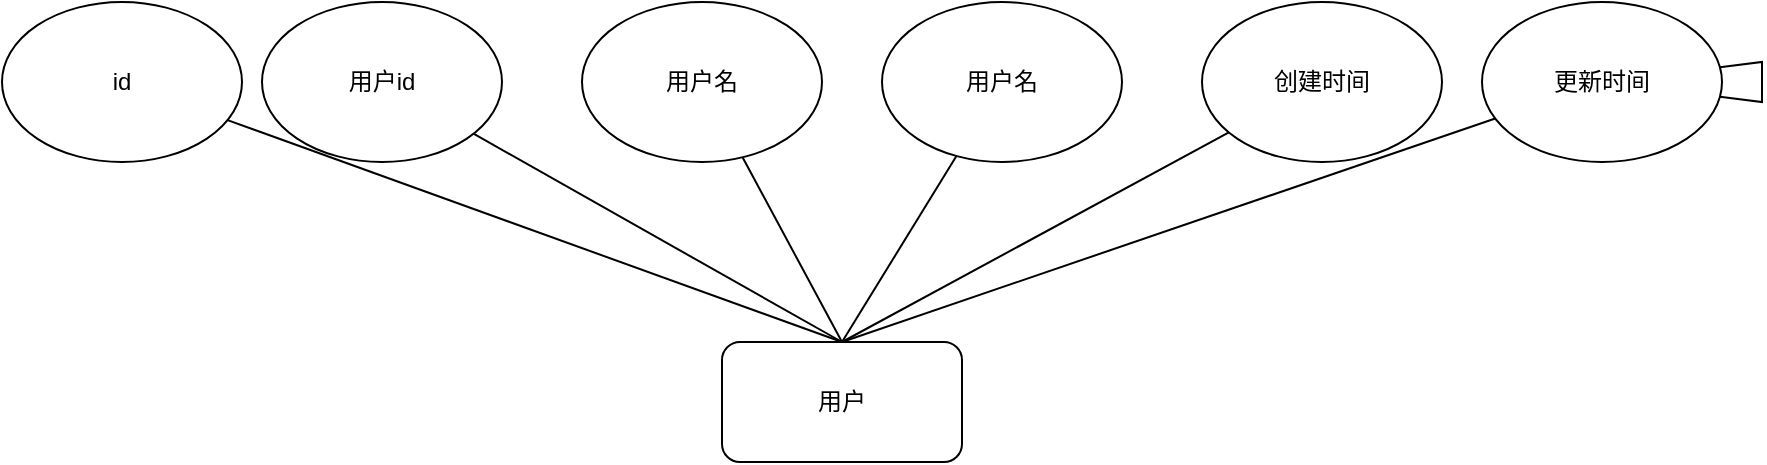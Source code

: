 <mxfile version="20.5.1" type="github">
  <diagram id="R2lEEEUBdFMjLlhIrx00" name="Page-1">
    <mxGraphModel dx="1038" dy="547" grid="1" gridSize="10" guides="1" tooltips="1" connect="1" arrows="1" fold="1" page="1" pageScale="1" pageWidth="850" pageHeight="1100" math="0" shadow="0" extFonts="Permanent Marker^https://fonts.googleapis.com/css?family=Permanent+Marker">
      <root>
        <mxCell id="0" />
        <mxCell id="1" parent="0" />
        <mxCell id="Oh5_6WnXFUStwRA0bN0o-21" style="edgeStyle=none;shape=connector;rounded=0;orthogonalLoop=1;jettySize=auto;html=1;entryX=0.5;entryY=0;entryDx=0;entryDy=0;labelBackgroundColor=default;strokeColor=default;fontFamily=Helvetica;fontSize=11;fontColor=default;endArrow=none;endFill=0;" edge="1" parent="1" source="Oh5_6WnXFUStwRA0bN0o-2" target="Oh5_6WnXFUStwRA0bN0o-7">
          <mxGeometry relative="1" as="geometry" />
        </mxCell>
        <mxCell id="Oh5_6WnXFUStwRA0bN0o-2" value="id" style="ellipse;whiteSpace=wrap;html=1;" vertex="1" parent="1">
          <mxGeometry x="40" y="80" width="120" height="80" as="geometry" />
        </mxCell>
        <mxCell id="Oh5_6WnXFUStwRA0bN0o-22" style="edgeStyle=none;shape=connector;rounded=0;orthogonalLoop=1;jettySize=auto;html=1;entryX=0.5;entryY=0;entryDx=0;entryDy=0;labelBackgroundColor=default;strokeColor=default;fontFamily=Helvetica;fontSize=11;fontColor=default;endArrow=none;endFill=0;" edge="1" parent="1" source="Oh5_6WnXFUStwRA0bN0o-3" target="Oh5_6WnXFUStwRA0bN0o-7">
          <mxGeometry relative="1" as="geometry" />
        </mxCell>
        <mxCell id="Oh5_6WnXFUStwRA0bN0o-3" value="用户id" style="ellipse;whiteSpace=wrap;html=1;" vertex="1" parent="1">
          <mxGeometry x="170" y="80" width="120" height="80" as="geometry" />
        </mxCell>
        <mxCell id="Oh5_6WnXFUStwRA0bN0o-23" style="edgeStyle=none;shape=connector;rounded=0;orthogonalLoop=1;jettySize=auto;html=1;entryX=0.5;entryY=0;entryDx=0;entryDy=0;labelBackgroundColor=default;strokeColor=default;fontFamily=Helvetica;fontSize=11;fontColor=default;endArrow=none;endFill=0;" edge="1" parent="1" source="Oh5_6WnXFUStwRA0bN0o-6" target="Oh5_6WnXFUStwRA0bN0o-7">
          <mxGeometry relative="1" as="geometry" />
        </mxCell>
        <mxCell id="Oh5_6WnXFUStwRA0bN0o-6" value="用户名" style="ellipse;whiteSpace=wrap;html=1;" vertex="1" parent="1">
          <mxGeometry x="330" y="80" width="120" height="80" as="geometry" />
        </mxCell>
        <mxCell id="Oh5_6WnXFUStwRA0bN0o-7" value="用户" style="rounded=1;whiteSpace=wrap;html=1;" vertex="1" parent="1">
          <mxGeometry x="400" y="250" width="120" height="60" as="geometry" />
        </mxCell>
        <mxCell id="Oh5_6WnXFUStwRA0bN0o-24" style="edgeStyle=none;shape=connector;rounded=0;orthogonalLoop=1;jettySize=auto;html=1;entryX=0.5;entryY=0;entryDx=0;entryDy=0;labelBackgroundColor=default;strokeColor=default;fontFamily=Helvetica;fontSize=11;fontColor=default;endArrow=none;endFill=0;" edge="1" parent="1" source="Oh5_6WnXFUStwRA0bN0o-12" target="Oh5_6WnXFUStwRA0bN0o-7">
          <mxGeometry relative="1" as="geometry" />
        </mxCell>
        <mxCell id="Oh5_6WnXFUStwRA0bN0o-12" value="用户名" style="ellipse;whiteSpace=wrap;html=1;" vertex="1" parent="1">
          <mxGeometry x="480" y="80" width="120" height="80" as="geometry" />
        </mxCell>
        <mxCell id="Oh5_6WnXFUStwRA0bN0o-26" style="edgeStyle=none;shape=connector;rounded=0;orthogonalLoop=1;jettySize=auto;html=1;labelBackgroundColor=default;strokeColor=default;fontFamily=Helvetica;fontSize=11;fontColor=default;endArrow=none;endFill=0;" edge="1" parent="1" source="Oh5_6WnXFUStwRA0bN0o-14">
          <mxGeometry relative="1" as="geometry">
            <mxPoint x="460" y="250" as="targetPoint" />
          </mxGeometry>
        </mxCell>
        <mxCell id="Oh5_6WnXFUStwRA0bN0o-14" value="创建时间" style="ellipse;whiteSpace=wrap;html=1;" vertex="1" parent="1">
          <mxGeometry x="640" y="80" width="120" height="80" as="geometry" />
        </mxCell>
        <mxCell id="Oh5_6WnXFUStwRA0bN0o-28" style="edgeStyle=none;shape=connector;rounded=0;orthogonalLoop=1;jettySize=auto;html=1;labelBackgroundColor=default;strokeColor=default;fontFamily=Helvetica;fontSize=11;fontColor=default;endArrow=none;endFill=0;entryX=0.5;entryY=0;entryDx=0;entryDy=0;" edge="1" parent="1" source="Oh5_6WnXFUStwRA0bN0o-17" target="Oh5_6WnXFUStwRA0bN0o-7">
          <mxGeometry relative="1" as="geometry">
            <mxPoint x="738.819" y="199.5" as="targetPoint" />
          </mxGeometry>
        </mxCell>
        <mxCell id="Oh5_6WnXFUStwRA0bN0o-17" value="更新时间" style="ellipse;whiteSpace=wrap;html=1;" vertex="1" parent="1">
          <mxGeometry x="780" y="80" width="120" height="80" as="geometry" />
        </mxCell>
        <mxCell id="Oh5_6WnXFUStwRA0bN0o-20" style="edgeStyle=none;shape=connector;rounded=0;orthogonalLoop=1;jettySize=auto;html=1;labelBackgroundColor=default;strokeColor=default;fontFamily=Helvetica;fontSize=11;fontColor=default;endArrow=none;endFill=0;" edge="1" parent="1" source="Oh5_6WnXFUStwRA0bN0o-17" target="Oh5_6WnXFUStwRA0bN0o-17">
          <mxGeometry relative="1" as="geometry" />
        </mxCell>
      </root>
    </mxGraphModel>
  </diagram>
</mxfile>
